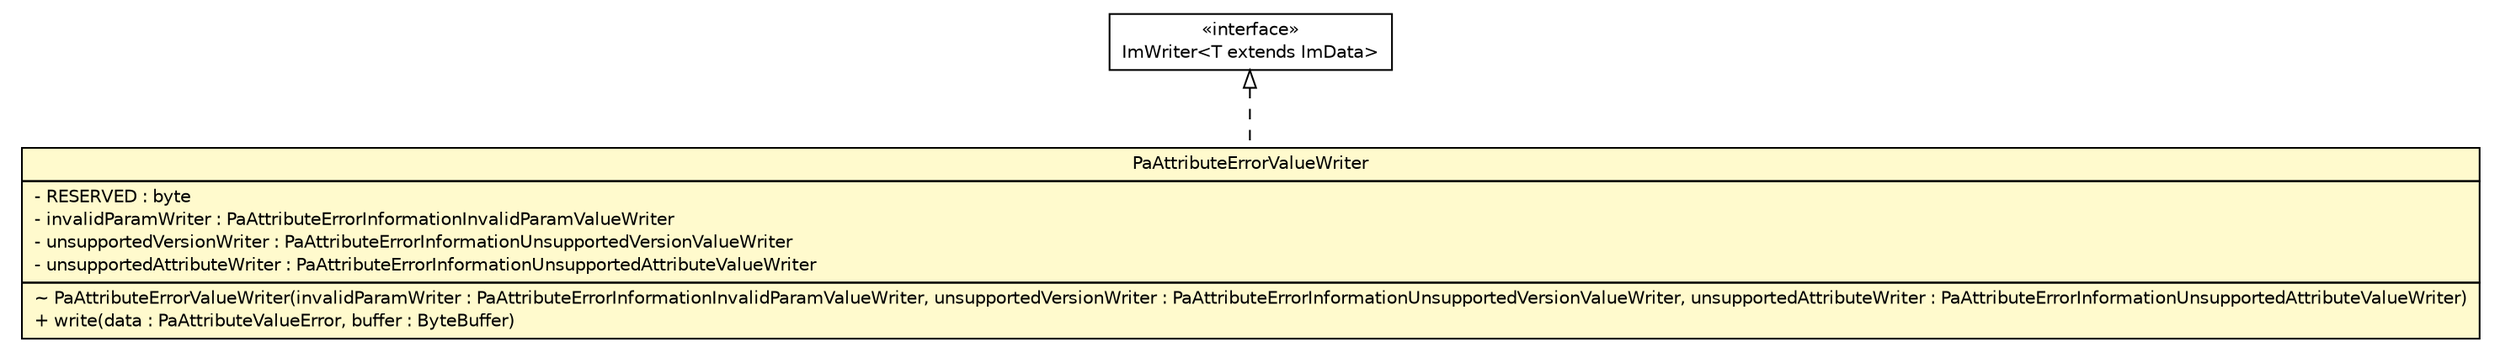 #!/usr/local/bin/dot
#
# Class diagram 
# Generated by UMLGraph version R5_6 (http://www.umlgraph.org/)
#

digraph G {
	edge [fontname="Helvetica",fontsize=10,labelfontname="Helvetica",labelfontsize=10];
	node [fontname="Helvetica",fontsize=10,shape=plaintext];
	nodesep=0.25;
	ranksep=0.5;
	// de.hsbremen.tc.tnc.message.m.serialize.bytebuffer.ImWriter<T extends de.hsbremen.tc.tnc.message.m.ImData>
	c47321 [label=<<table title="de.hsbremen.tc.tnc.message.m.serialize.bytebuffer.ImWriter" border="0" cellborder="1" cellspacing="0" cellpadding="2" port="p" href="../../../../../../../de/hsbremen/tc/tnc/message/m/serialize/bytebuffer/ImWriter.html">
		<tr><td><table border="0" cellspacing="0" cellpadding="1">
<tr><td align="center" balign="center"> &#171;interface&#187; </td></tr>
<tr><td align="center" balign="center"> ImWriter&lt;T extends ImData&gt; </td></tr>
		</table></td></tr>
		</table>>, URL="../../../../../../../de/hsbremen/tc/tnc/message/m/serialize/bytebuffer/ImWriter.html", fontname="Helvetica", fontcolor="black", fontsize=10.0];
	// org.ietf.nea.pa.serialize.writer.bytebuffer.PaAttributeErrorValueWriter
	c47478 [label=<<table title="org.ietf.nea.pa.serialize.writer.bytebuffer.PaAttributeErrorValueWriter" border="0" cellborder="1" cellspacing="0" cellpadding="2" port="p" bgcolor="lemonChiffon" href="./PaAttributeErrorValueWriter.html">
		<tr><td><table border="0" cellspacing="0" cellpadding="1">
<tr><td align="center" balign="center"> PaAttributeErrorValueWriter </td></tr>
		</table></td></tr>
		<tr><td><table border="0" cellspacing="0" cellpadding="1">
<tr><td align="left" balign="left"> - RESERVED : byte </td></tr>
<tr><td align="left" balign="left"> - invalidParamWriter : PaAttributeErrorInformationInvalidParamValueWriter </td></tr>
<tr><td align="left" balign="left"> - unsupportedVersionWriter : PaAttributeErrorInformationUnsupportedVersionValueWriter </td></tr>
<tr><td align="left" balign="left"> - unsupportedAttributeWriter : PaAttributeErrorInformationUnsupportedAttributeValueWriter </td></tr>
		</table></td></tr>
		<tr><td><table border="0" cellspacing="0" cellpadding="1">
<tr><td align="left" balign="left"> ~ PaAttributeErrorValueWriter(invalidParamWriter : PaAttributeErrorInformationInvalidParamValueWriter, unsupportedVersionWriter : PaAttributeErrorInformationUnsupportedVersionValueWriter, unsupportedAttributeWriter : PaAttributeErrorInformationUnsupportedAttributeValueWriter) </td></tr>
<tr><td align="left" balign="left"> + write(data : PaAttributeValueError, buffer : ByteBuffer) </td></tr>
		</table></td></tr>
		</table>>, URL="./PaAttributeErrorValueWriter.html", fontname="Helvetica", fontcolor="black", fontsize=10.0];
	//org.ietf.nea.pa.serialize.writer.bytebuffer.PaAttributeErrorValueWriter implements de.hsbremen.tc.tnc.message.m.serialize.bytebuffer.ImWriter<T extends de.hsbremen.tc.tnc.message.m.ImData>
	c47321:p -> c47478:p [dir=back,arrowtail=empty,style=dashed];
}

